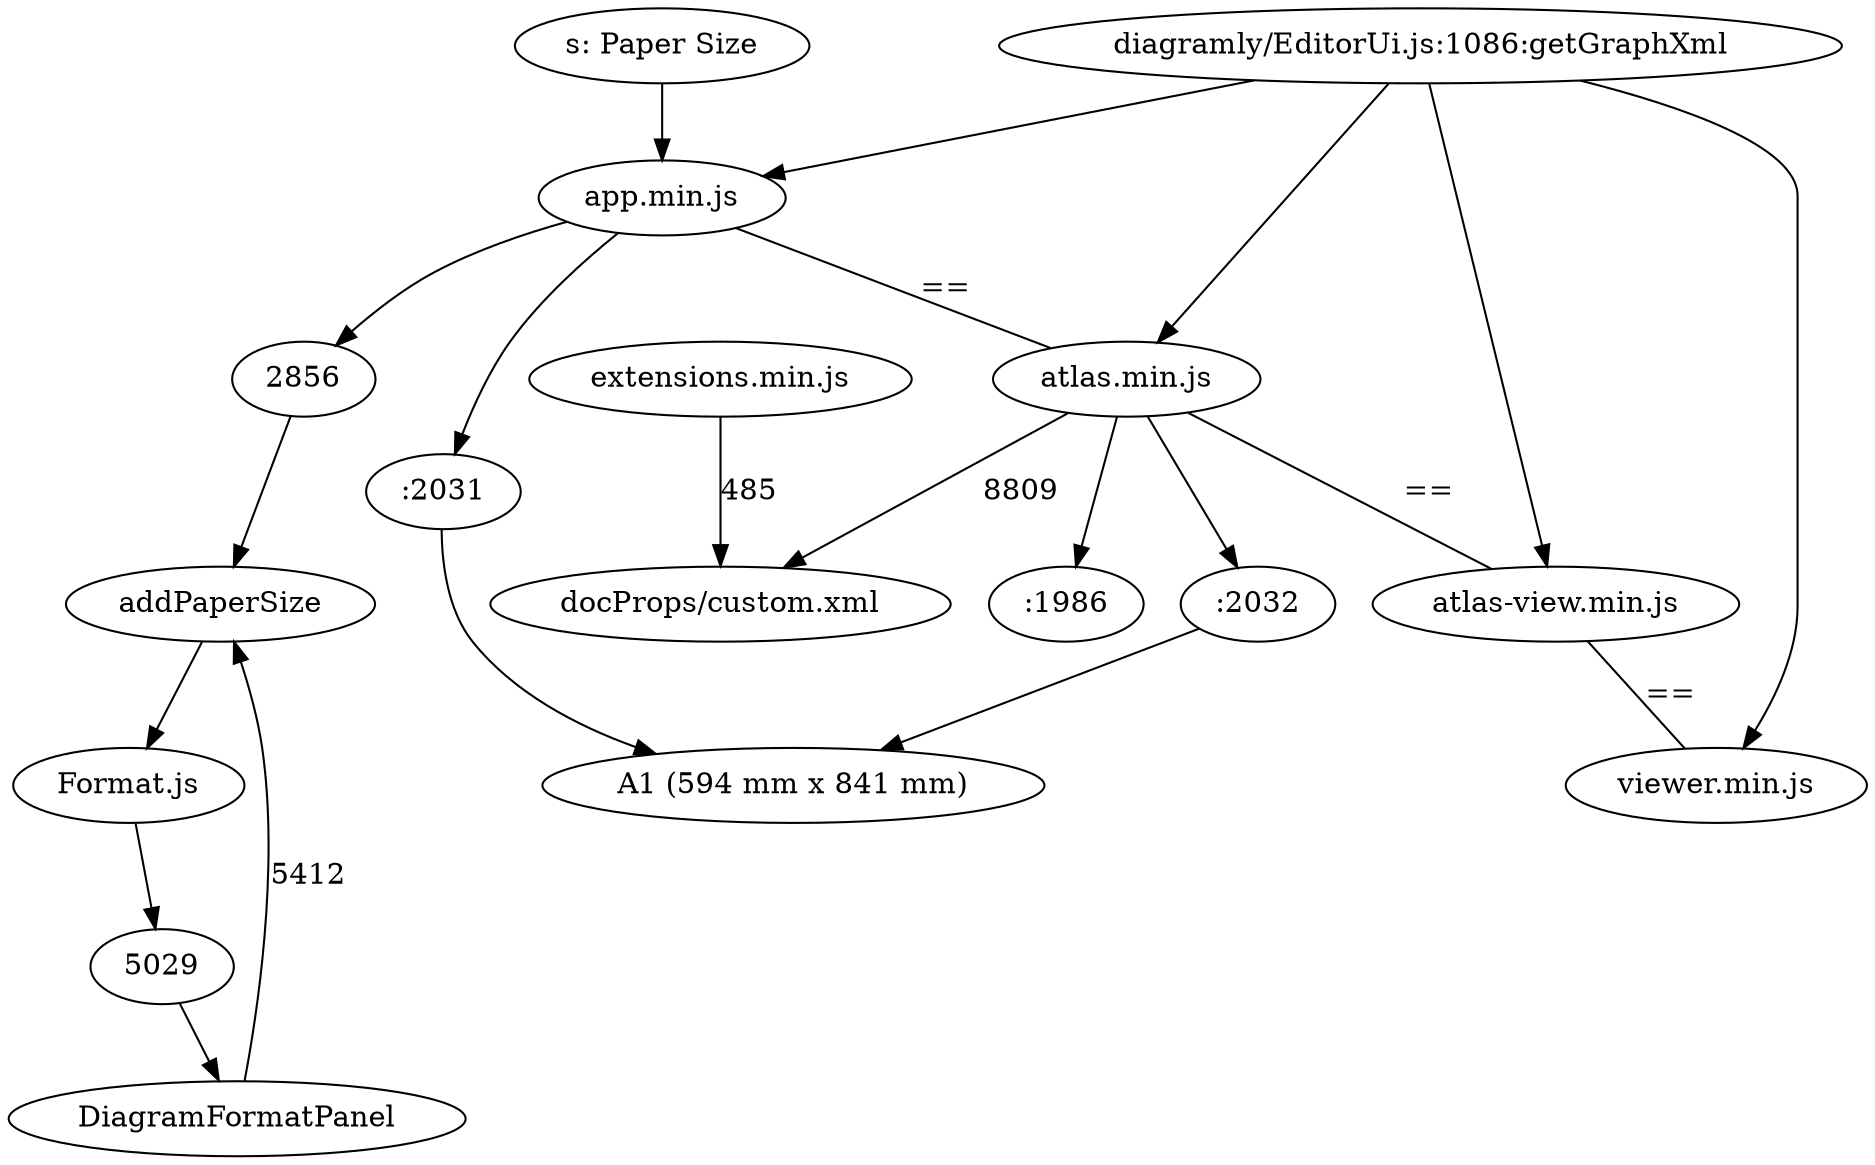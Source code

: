 digraph first2{
"diagramly/EditorUi.js:1086:getGraphXml" -> "app.min.js";
"diagramly/EditorUi.js:1086:getGraphXml" -> "atlas.min.js" -> ":1986";
"app.min.js" -> ":2031" -> "A1 (594 mm x 841 mm)";
"atlas.min.js" -> ":2032" -> "A1 (594 mm x 841 mm)";
"diagramly/EditorUi.js:1086:getGraphXml" -> "atlas-view.min.js";
"diagramly/EditorUi.js:1086:getGraphXml" -> "viewer.min.js";

"app.min.js" -> "atlas.min.js" -> "atlas-view.min.js" -> "viewer.min.js" [label
    = "==", arrowhead="none" ];

"s: Paper Size" -> "app.min.js" -> "2856" -> "addPaperSize";
"addPaperSize" -> "Format.js" -> "5029" -> "DiagramFormatPanel";
"DiagramFormatPanel" -> "addPaperSize" [label= "5412" ];
"atlas.min.js"  -> "docProps/custom.xml" [label = "8809" ];
"extensions.min.js" -> "docProps/custom.xml" [label = "485"]; 
}
